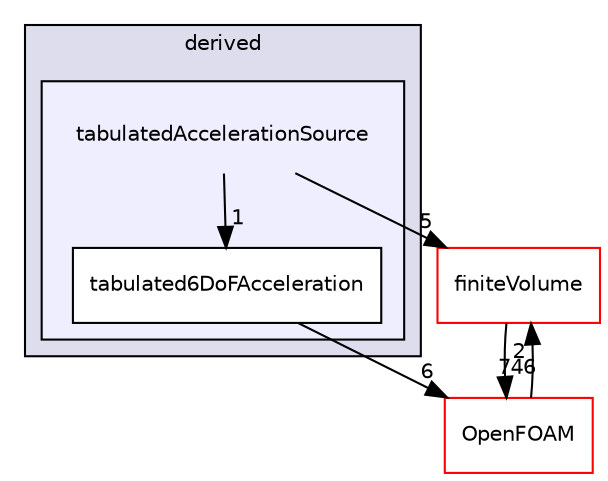 digraph "src/fvOptions/sources/derived/tabulatedAccelerationSource" {
  bgcolor=transparent;
  compound=true
  node [ fontsize="10", fontname="Helvetica"];
  edge [ labelfontsize="10", labelfontname="Helvetica"];
  subgraph clusterdir_04ada5f3e1c5f73b4b84eeccdf3d9cec {
    graph [ bgcolor="#ddddee", pencolor="black", label="derived" fontname="Helvetica", fontsize="10", URL="dir_04ada5f3e1c5f73b4b84eeccdf3d9cec.html"]
  subgraph clusterdir_fe2b05beb20f76306ac0a2453b245a50 {
    graph [ bgcolor="#eeeeff", pencolor="black", label="" URL="dir_fe2b05beb20f76306ac0a2453b245a50.html"];
    dir_fe2b05beb20f76306ac0a2453b245a50 [shape=plaintext label="tabulatedAccelerationSource"];
    dir_3acd656b561065e4eff6dc101952d562 [shape=box label="tabulated6DoFAcceleration" color="black" fillcolor="white" style="filled" URL="dir_3acd656b561065e4eff6dc101952d562.html"];
  }
  }
  dir_9bd15774b555cf7259a6fa18f99fe99b [shape=box label="finiteVolume" color="red" URL="dir_9bd15774b555cf7259a6fa18f99fe99b.html"];
  dir_c5473ff19b20e6ec4dfe5c310b3778a8 [shape=box label="OpenFOAM" color="red" URL="dir_c5473ff19b20e6ec4dfe5c310b3778a8.html"];
  dir_9bd15774b555cf7259a6fa18f99fe99b->dir_c5473ff19b20e6ec4dfe5c310b3778a8 [headlabel="746", labeldistance=1.5 headhref="dir_000896_001896.html"];
  dir_3acd656b561065e4eff6dc101952d562->dir_c5473ff19b20e6ec4dfe5c310b3778a8 [headlabel="6", labeldistance=1.5 headhref="dir_001347_001896.html"];
  dir_c5473ff19b20e6ec4dfe5c310b3778a8->dir_9bd15774b555cf7259a6fa18f99fe99b [headlabel="2", labeldistance=1.5 headhref="dir_001896_000896.html"];
  dir_fe2b05beb20f76306ac0a2453b245a50->dir_9bd15774b555cf7259a6fa18f99fe99b [headlabel="5", labeldistance=1.5 headhref="dir_001346_000896.html"];
  dir_fe2b05beb20f76306ac0a2453b245a50->dir_3acd656b561065e4eff6dc101952d562 [headlabel="1", labeldistance=1.5 headhref="dir_001346_001347.html"];
}
